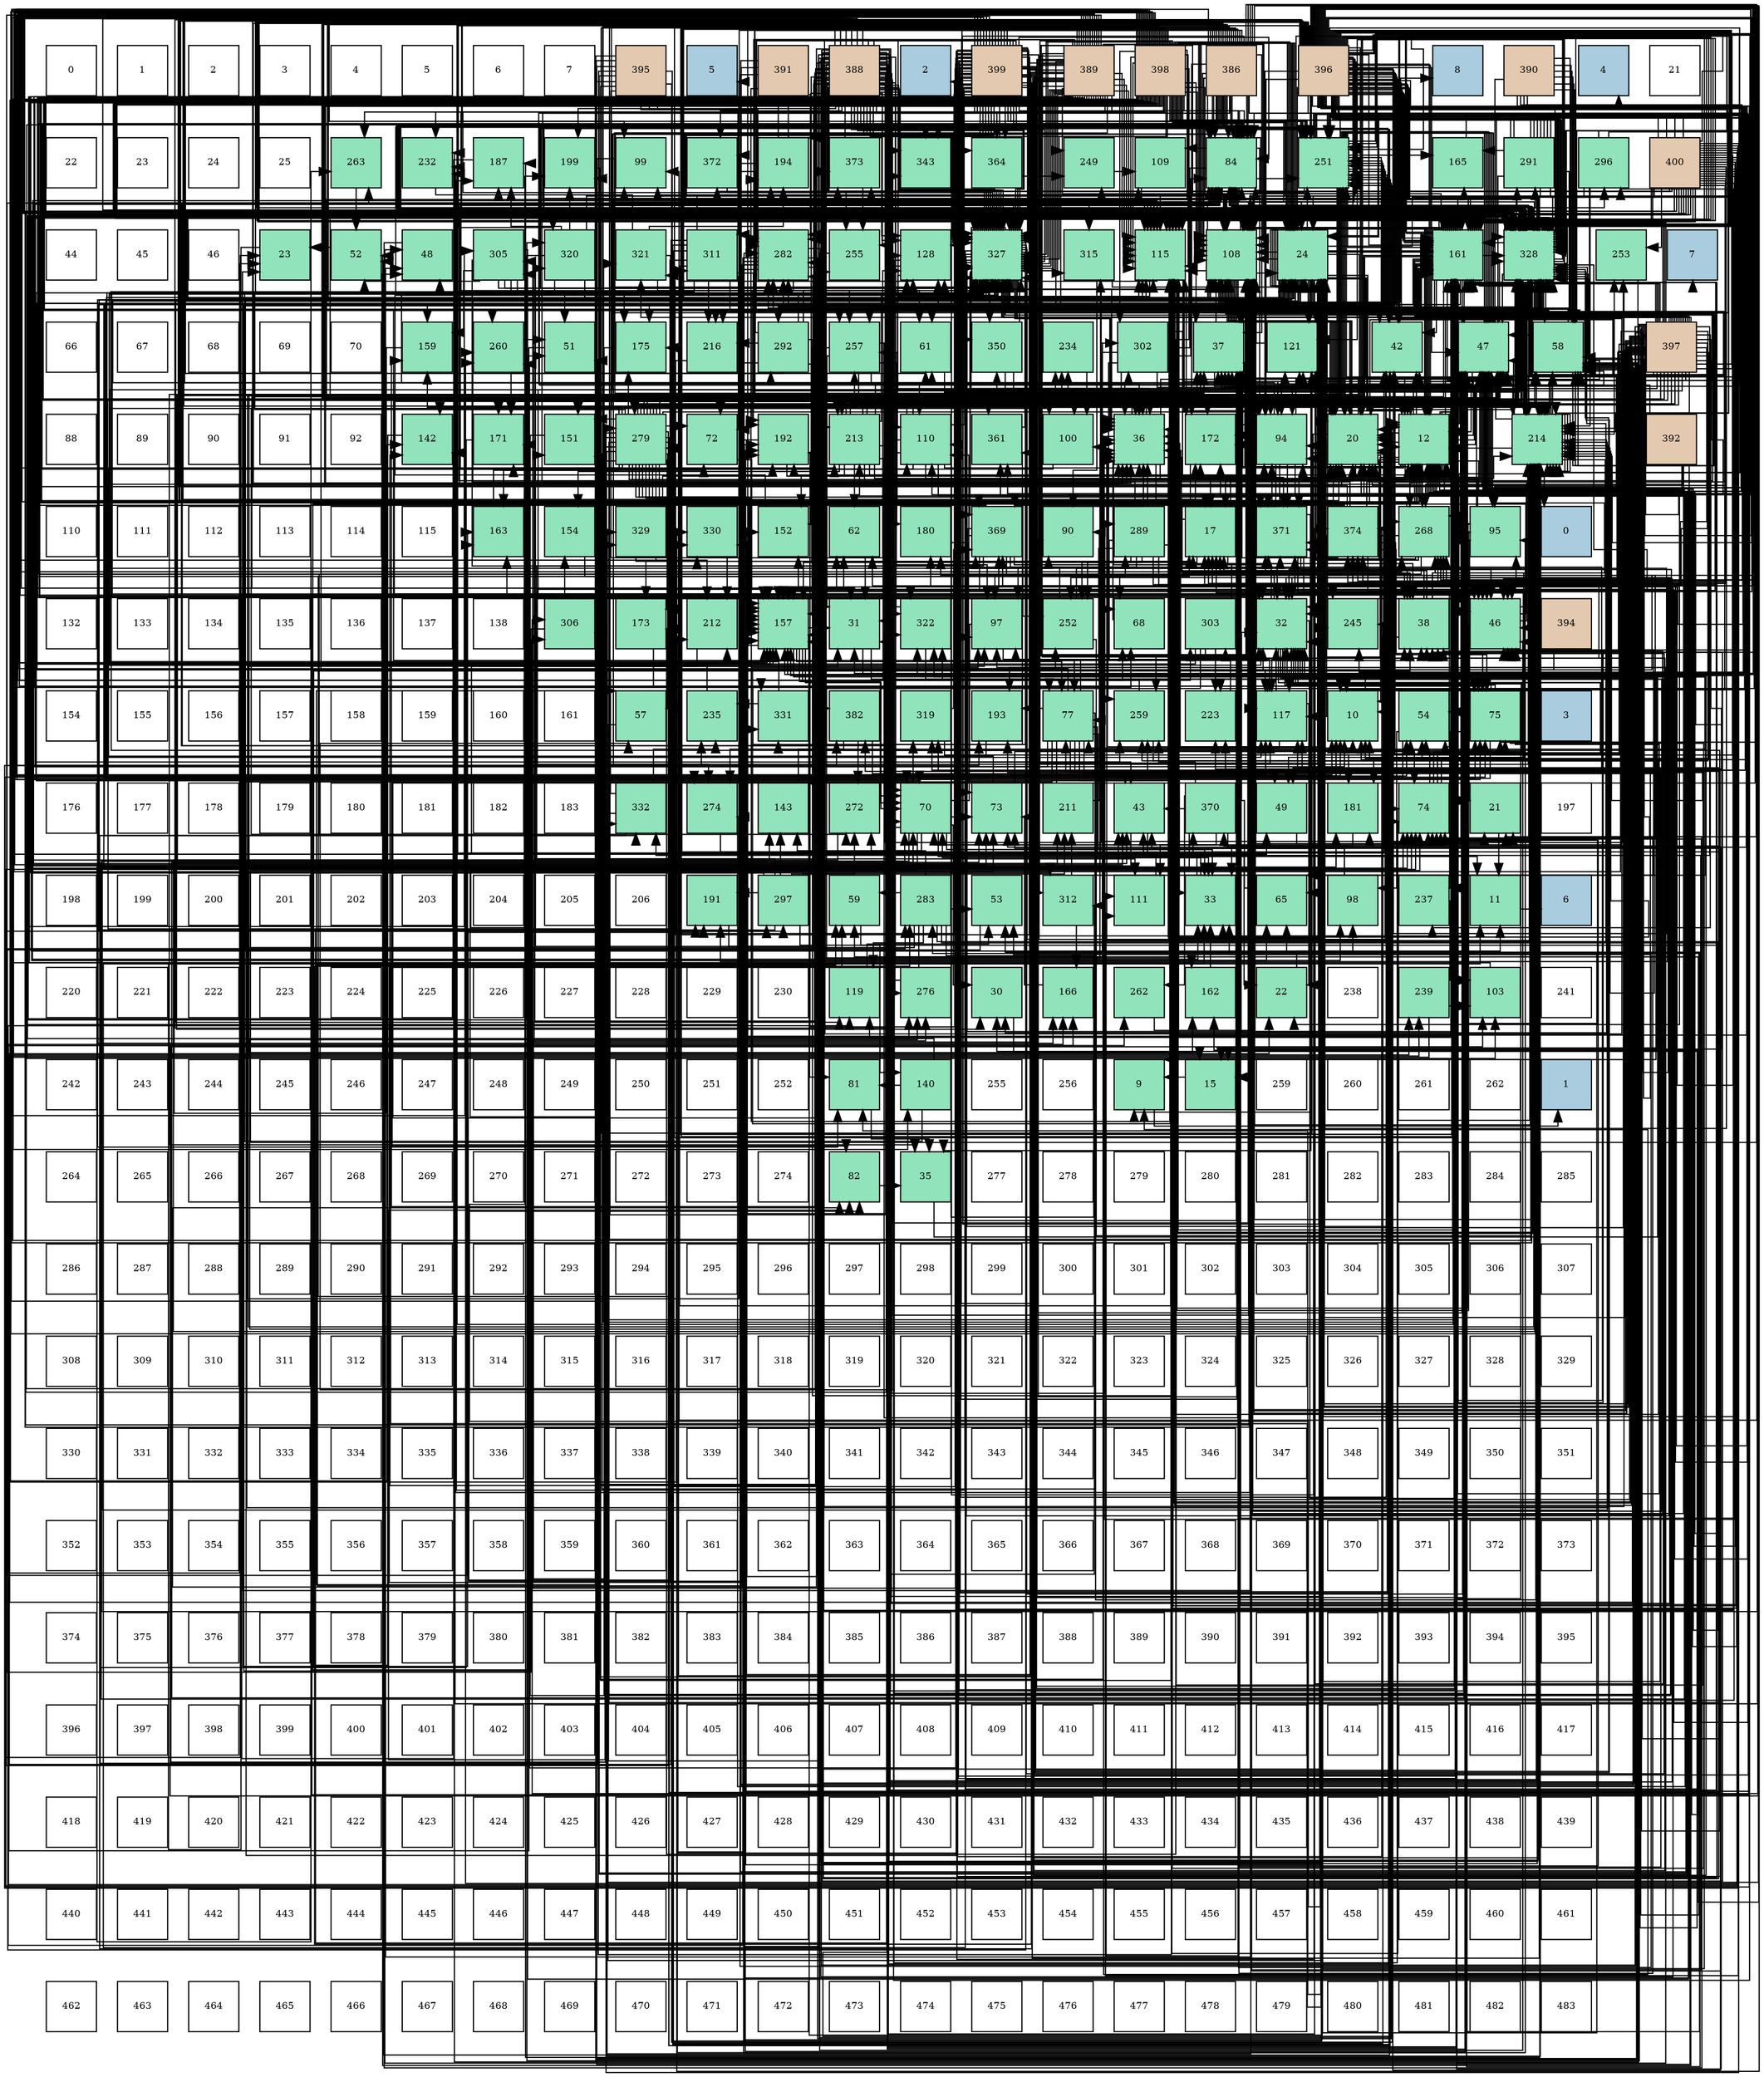 digraph layout{
 rankdir=TB;
 splines=ortho;
 node [style=filled shape=square fixedsize=true width=0.6];
0[label="0", fontsize=8, fillcolor="#ffffff"];
1[label="1", fontsize=8, fillcolor="#ffffff"];
2[label="2", fontsize=8, fillcolor="#ffffff"];
3[label="3", fontsize=8, fillcolor="#ffffff"];
4[label="4", fontsize=8, fillcolor="#ffffff"];
5[label="5", fontsize=8, fillcolor="#ffffff"];
6[label="6", fontsize=8, fillcolor="#ffffff"];
7[label="7", fontsize=8, fillcolor="#ffffff"];
8[label="395", fontsize=8, fillcolor="#e3c9af"];
9[label="5", fontsize=8, fillcolor="#a9ccde"];
10[label="391", fontsize=8, fillcolor="#e3c9af"];
11[label="388", fontsize=8, fillcolor="#e3c9af"];
12[label="2", fontsize=8, fillcolor="#a9ccde"];
13[label="399", fontsize=8, fillcolor="#e3c9af"];
14[label="389", fontsize=8, fillcolor="#e3c9af"];
15[label="398", fontsize=8, fillcolor="#e3c9af"];
16[label="386", fontsize=8, fillcolor="#e3c9af"];
17[label="396", fontsize=8, fillcolor="#e3c9af"];
18[label="8", fontsize=8, fillcolor="#a9ccde"];
19[label="390", fontsize=8, fillcolor="#e3c9af"];
20[label="4", fontsize=8, fillcolor="#a9ccde"];
21[label="21", fontsize=8, fillcolor="#ffffff"];
22[label="22", fontsize=8, fillcolor="#ffffff"];
23[label="23", fontsize=8, fillcolor="#ffffff"];
24[label="24", fontsize=8, fillcolor="#ffffff"];
25[label="25", fontsize=8, fillcolor="#ffffff"];
26[label="263", fontsize=8, fillcolor="#91e3bb"];
27[label="232", fontsize=8, fillcolor="#91e3bb"];
28[label="187", fontsize=8, fillcolor="#91e3bb"];
29[label="199", fontsize=8, fillcolor="#91e3bb"];
30[label="99", fontsize=8, fillcolor="#91e3bb"];
31[label="372", fontsize=8, fillcolor="#91e3bb"];
32[label="194", fontsize=8, fillcolor="#91e3bb"];
33[label="373", fontsize=8, fillcolor="#91e3bb"];
34[label="343", fontsize=8, fillcolor="#91e3bb"];
35[label="364", fontsize=8, fillcolor="#91e3bb"];
36[label="249", fontsize=8, fillcolor="#91e3bb"];
37[label="109", fontsize=8, fillcolor="#91e3bb"];
38[label="84", fontsize=8, fillcolor="#91e3bb"];
39[label="251", fontsize=8, fillcolor="#91e3bb"];
40[label="165", fontsize=8, fillcolor="#91e3bb"];
41[label="291", fontsize=8, fillcolor="#91e3bb"];
42[label="296", fontsize=8, fillcolor="#91e3bb"];
43[label="400", fontsize=8, fillcolor="#e3c9af"];
44[label="44", fontsize=8, fillcolor="#ffffff"];
45[label="45", fontsize=8, fillcolor="#ffffff"];
46[label="46", fontsize=8, fillcolor="#ffffff"];
47[label="23", fontsize=8, fillcolor="#91e3bb"];
48[label="52", fontsize=8, fillcolor="#91e3bb"];
49[label="48", fontsize=8, fillcolor="#91e3bb"];
50[label="305", fontsize=8, fillcolor="#91e3bb"];
51[label="320", fontsize=8, fillcolor="#91e3bb"];
52[label="321", fontsize=8, fillcolor="#91e3bb"];
53[label="311", fontsize=8, fillcolor="#91e3bb"];
54[label="282", fontsize=8, fillcolor="#91e3bb"];
55[label="255", fontsize=8, fillcolor="#91e3bb"];
56[label="128", fontsize=8, fillcolor="#91e3bb"];
57[label="327", fontsize=8, fillcolor="#91e3bb"];
58[label="315", fontsize=8, fillcolor="#91e3bb"];
59[label="115", fontsize=8, fillcolor="#91e3bb"];
60[label="108", fontsize=8, fillcolor="#91e3bb"];
61[label="24", fontsize=8, fillcolor="#91e3bb"];
62[label="161", fontsize=8, fillcolor="#91e3bb"];
63[label="328", fontsize=8, fillcolor="#91e3bb"];
64[label="253", fontsize=8, fillcolor="#91e3bb"];
65[label="7", fontsize=8, fillcolor="#a9ccde"];
66[label="66", fontsize=8, fillcolor="#ffffff"];
67[label="67", fontsize=8, fillcolor="#ffffff"];
68[label="68", fontsize=8, fillcolor="#ffffff"];
69[label="69", fontsize=8, fillcolor="#ffffff"];
70[label="70", fontsize=8, fillcolor="#ffffff"];
71[label="159", fontsize=8, fillcolor="#91e3bb"];
72[label="260", fontsize=8, fillcolor="#91e3bb"];
73[label="51", fontsize=8, fillcolor="#91e3bb"];
74[label="175", fontsize=8, fillcolor="#91e3bb"];
75[label="216", fontsize=8, fillcolor="#91e3bb"];
76[label="292", fontsize=8, fillcolor="#91e3bb"];
77[label="257", fontsize=8, fillcolor="#91e3bb"];
78[label="61", fontsize=8, fillcolor="#91e3bb"];
79[label="350", fontsize=8, fillcolor="#91e3bb"];
80[label="234", fontsize=8, fillcolor="#91e3bb"];
81[label="302", fontsize=8, fillcolor="#91e3bb"];
82[label="37", fontsize=8, fillcolor="#91e3bb"];
83[label="121", fontsize=8, fillcolor="#91e3bb"];
84[label="42", fontsize=8, fillcolor="#91e3bb"];
85[label="47", fontsize=8, fillcolor="#91e3bb"];
86[label="58", fontsize=8, fillcolor="#91e3bb"];
87[label="397", fontsize=8, fillcolor="#e3c9af"];
88[label="88", fontsize=8, fillcolor="#ffffff"];
89[label="89", fontsize=8, fillcolor="#ffffff"];
90[label="90", fontsize=8, fillcolor="#ffffff"];
91[label="91", fontsize=8, fillcolor="#ffffff"];
92[label="92", fontsize=8, fillcolor="#ffffff"];
93[label="142", fontsize=8, fillcolor="#91e3bb"];
94[label="171", fontsize=8, fillcolor="#91e3bb"];
95[label="151", fontsize=8, fillcolor="#91e3bb"];
96[label="279", fontsize=8, fillcolor="#91e3bb"];
97[label="72", fontsize=8, fillcolor="#91e3bb"];
98[label="192", fontsize=8, fillcolor="#91e3bb"];
99[label="213", fontsize=8, fillcolor="#91e3bb"];
100[label="110", fontsize=8, fillcolor="#91e3bb"];
101[label="361", fontsize=8, fillcolor="#91e3bb"];
102[label="100", fontsize=8, fillcolor="#91e3bb"];
103[label="36", fontsize=8, fillcolor="#91e3bb"];
104[label="172", fontsize=8, fillcolor="#91e3bb"];
105[label="94", fontsize=8, fillcolor="#91e3bb"];
106[label="20", fontsize=8, fillcolor="#91e3bb"];
107[label="12", fontsize=8, fillcolor="#91e3bb"];
108[label="214", fontsize=8, fillcolor="#91e3bb"];
109[label="392", fontsize=8, fillcolor="#e3c9af"];
110[label="110", fontsize=8, fillcolor="#ffffff"];
111[label="111", fontsize=8, fillcolor="#ffffff"];
112[label="112", fontsize=8, fillcolor="#ffffff"];
113[label="113", fontsize=8, fillcolor="#ffffff"];
114[label="114", fontsize=8, fillcolor="#ffffff"];
115[label="115", fontsize=8, fillcolor="#ffffff"];
116[label="163", fontsize=8, fillcolor="#91e3bb"];
117[label="154", fontsize=8, fillcolor="#91e3bb"];
118[label="329", fontsize=8, fillcolor="#91e3bb"];
119[label="330", fontsize=8, fillcolor="#91e3bb"];
120[label="152", fontsize=8, fillcolor="#91e3bb"];
121[label="62", fontsize=8, fillcolor="#91e3bb"];
122[label="180", fontsize=8, fillcolor="#91e3bb"];
123[label="369", fontsize=8, fillcolor="#91e3bb"];
124[label="90", fontsize=8, fillcolor="#91e3bb"];
125[label="289", fontsize=8, fillcolor="#91e3bb"];
126[label="17", fontsize=8, fillcolor="#91e3bb"];
127[label="371", fontsize=8, fillcolor="#91e3bb"];
128[label="374", fontsize=8, fillcolor="#91e3bb"];
129[label="268", fontsize=8, fillcolor="#91e3bb"];
130[label="95", fontsize=8, fillcolor="#91e3bb"];
131[label="0", fontsize=8, fillcolor="#a9ccde"];
132[label="132", fontsize=8, fillcolor="#ffffff"];
133[label="133", fontsize=8, fillcolor="#ffffff"];
134[label="134", fontsize=8, fillcolor="#ffffff"];
135[label="135", fontsize=8, fillcolor="#ffffff"];
136[label="136", fontsize=8, fillcolor="#ffffff"];
137[label="137", fontsize=8, fillcolor="#ffffff"];
138[label="138", fontsize=8, fillcolor="#ffffff"];
139[label="306", fontsize=8, fillcolor="#91e3bb"];
140[label="173", fontsize=8, fillcolor="#91e3bb"];
141[label="212", fontsize=8, fillcolor="#91e3bb"];
142[label="157", fontsize=8, fillcolor="#91e3bb"];
143[label="31", fontsize=8, fillcolor="#91e3bb"];
144[label="322", fontsize=8, fillcolor="#91e3bb"];
145[label="97", fontsize=8, fillcolor="#91e3bb"];
146[label="252", fontsize=8, fillcolor="#91e3bb"];
147[label="68", fontsize=8, fillcolor="#91e3bb"];
148[label="303", fontsize=8, fillcolor="#91e3bb"];
149[label="32", fontsize=8, fillcolor="#91e3bb"];
150[label="245", fontsize=8, fillcolor="#91e3bb"];
151[label="38", fontsize=8, fillcolor="#91e3bb"];
152[label="46", fontsize=8, fillcolor="#91e3bb"];
153[label="394", fontsize=8, fillcolor="#e3c9af"];
154[label="154", fontsize=8, fillcolor="#ffffff"];
155[label="155", fontsize=8, fillcolor="#ffffff"];
156[label="156", fontsize=8, fillcolor="#ffffff"];
157[label="157", fontsize=8, fillcolor="#ffffff"];
158[label="158", fontsize=8, fillcolor="#ffffff"];
159[label="159", fontsize=8, fillcolor="#ffffff"];
160[label="160", fontsize=8, fillcolor="#ffffff"];
161[label="161", fontsize=8, fillcolor="#ffffff"];
162[label="57", fontsize=8, fillcolor="#91e3bb"];
163[label="235", fontsize=8, fillcolor="#91e3bb"];
164[label="331", fontsize=8, fillcolor="#91e3bb"];
165[label="382", fontsize=8, fillcolor="#91e3bb"];
166[label="319", fontsize=8, fillcolor="#91e3bb"];
167[label="193", fontsize=8, fillcolor="#91e3bb"];
168[label="77", fontsize=8, fillcolor="#91e3bb"];
169[label="259", fontsize=8, fillcolor="#91e3bb"];
170[label="223", fontsize=8, fillcolor="#91e3bb"];
171[label="117", fontsize=8, fillcolor="#91e3bb"];
172[label="10", fontsize=8, fillcolor="#91e3bb"];
173[label="54", fontsize=8, fillcolor="#91e3bb"];
174[label="75", fontsize=8, fillcolor="#91e3bb"];
175[label="3", fontsize=8, fillcolor="#a9ccde"];
176[label="176", fontsize=8, fillcolor="#ffffff"];
177[label="177", fontsize=8, fillcolor="#ffffff"];
178[label="178", fontsize=8, fillcolor="#ffffff"];
179[label="179", fontsize=8, fillcolor="#ffffff"];
180[label="180", fontsize=8, fillcolor="#ffffff"];
181[label="181", fontsize=8, fillcolor="#ffffff"];
182[label="182", fontsize=8, fillcolor="#ffffff"];
183[label="183", fontsize=8, fillcolor="#ffffff"];
184[label="332", fontsize=8, fillcolor="#91e3bb"];
185[label="274", fontsize=8, fillcolor="#91e3bb"];
186[label="143", fontsize=8, fillcolor="#91e3bb"];
187[label="272", fontsize=8, fillcolor="#91e3bb"];
188[label="70", fontsize=8, fillcolor="#91e3bb"];
189[label="73", fontsize=8, fillcolor="#91e3bb"];
190[label="211", fontsize=8, fillcolor="#91e3bb"];
191[label="43", fontsize=8, fillcolor="#91e3bb"];
192[label="370", fontsize=8, fillcolor="#91e3bb"];
193[label="49", fontsize=8, fillcolor="#91e3bb"];
194[label="181", fontsize=8, fillcolor="#91e3bb"];
195[label="74", fontsize=8, fillcolor="#91e3bb"];
196[label="21", fontsize=8, fillcolor="#91e3bb"];
197[label="197", fontsize=8, fillcolor="#ffffff"];
198[label="198", fontsize=8, fillcolor="#ffffff"];
199[label="199", fontsize=8, fillcolor="#ffffff"];
200[label="200", fontsize=8, fillcolor="#ffffff"];
201[label="201", fontsize=8, fillcolor="#ffffff"];
202[label="202", fontsize=8, fillcolor="#ffffff"];
203[label="203", fontsize=8, fillcolor="#ffffff"];
204[label="204", fontsize=8, fillcolor="#ffffff"];
205[label="205", fontsize=8, fillcolor="#ffffff"];
206[label="206", fontsize=8, fillcolor="#ffffff"];
207[label="191", fontsize=8, fillcolor="#91e3bb"];
208[label="297", fontsize=8, fillcolor="#91e3bb"];
209[label="59", fontsize=8, fillcolor="#91e3bb"];
210[label="283", fontsize=8, fillcolor="#91e3bb"];
211[label="53", fontsize=8, fillcolor="#91e3bb"];
212[label="312", fontsize=8, fillcolor="#91e3bb"];
213[label="111", fontsize=8, fillcolor="#91e3bb"];
214[label="33", fontsize=8, fillcolor="#91e3bb"];
215[label="65", fontsize=8, fillcolor="#91e3bb"];
216[label="98", fontsize=8, fillcolor="#91e3bb"];
217[label="237", fontsize=8, fillcolor="#91e3bb"];
218[label="11", fontsize=8, fillcolor="#91e3bb"];
219[label="6", fontsize=8, fillcolor="#a9ccde"];
220[label="220", fontsize=8, fillcolor="#ffffff"];
221[label="221", fontsize=8, fillcolor="#ffffff"];
222[label="222", fontsize=8, fillcolor="#ffffff"];
223[label="223", fontsize=8, fillcolor="#ffffff"];
224[label="224", fontsize=8, fillcolor="#ffffff"];
225[label="225", fontsize=8, fillcolor="#ffffff"];
226[label="226", fontsize=8, fillcolor="#ffffff"];
227[label="227", fontsize=8, fillcolor="#ffffff"];
228[label="228", fontsize=8, fillcolor="#ffffff"];
229[label="229", fontsize=8, fillcolor="#ffffff"];
230[label="230", fontsize=8, fillcolor="#ffffff"];
231[label="119", fontsize=8, fillcolor="#91e3bb"];
232[label="276", fontsize=8, fillcolor="#91e3bb"];
233[label="30", fontsize=8, fillcolor="#91e3bb"];
234[label="166", fontsize=8, fillcolor="#91e3bb"];
235[label="262", fontsize=8, fillcolor="#91e3bb"];
236[label="162", fontsize=8, fillcolor="#91e3bb"];
237[label="22", fontsize=8, fillcolor="#91e3bb"];
238[label="238", fontsize=8, fillcolor="#ffffff"];
239[label="239", fontsize=8, fillcolor="#91e3bb"];
240[label="103", fontsize=8, fillcolor="#91e3bb"];
241[label="241", fontsize=8, fillcolor="#ffffff"];
242[label="242", fontsize=8, fillcolor="#ffffff"];
243[label="243", fontsize=8, fillcolor="#ffffff"];
244[label="244", fontsize=8, fillcolor="#ffffff"];
245[label="245", fontsize=8, fillcolor="#ffffff"];
246[label="246", fontsize=8, fillcolor="#ffffff"];
247[label="247", fontsize=8, fillcolor="#ffffff"];
248[label="248", fontsize=8, fillcolor="#ffffff"];
249[label="249", fontsize=8, fillcolor="#ffffff"];
250[label="250", fontsize=8, fillcolor="#ffffff"];
251[label="251", fontsize=8, fillcolor="#ffffff"];
252[label="252", fontsize=8, fillcolor="#ffffff"];
253[label="81", fontsize=8, fillcolor="#91e3bb"];
254[label="140", fontsize=8, fillcolor="#91e3bb"];
255[label="255", fontsize=8, fillcolor="#ffffff"];
256[label="256", fontsize=8, fillcolor="#ffffff"];
257[label="9", fontsize=8, fillcolor="#91e3bb"];
258[label="15", fontsize=8, fillcolor="#91e3bb"];
259[label="259", fontsize=8, fillcolor="#ffffff"];
260[label="260", fontsize=8, fillcolor="#ffffff"];
261[label="261", fontsize=8, fillcolor="#ffffff"];
262[label="262", fontsize=8, fillcolor="#ffffff"];
263[label="1", fontsize=8, fillcolor="#a9ccde"];
264[label="264", fontsize=8, fillcolor="#ffffff"];
265[label="265", fontsize=8, fillcolor="#ffffff"];
266[label="266", fontsize=8, fillcolor="#ffffff"];
267[label="267", fontsize=8, fillcolor="#ffffff"];
268[label="268", fontsize=8, fillcolor="#ffffff"];
269[label="269", fontsize=8, fillcolor="#ffffff"];
270[label="270", fontsize=8, fillcolor="#ffffff"];
271[label="271", fontsize=8, fillcolor="#ffffff"];
272[label="272", fontsize=8, fillcolor="#ffffff"];
273[label="273", fontsize=8, fillcolor="#ffffff"];
274[label="274", fontsize=8, fillcolor="#ffffff"];
275[label="82", fontsize=8, fillcolor="#91e3bb"];
276[label="35", fontsize=8, fillcolor="#91e3bb"];
277[label="277", fontsize=8, fillcolor="#ffffff"];
278[label="278", fontsize=8, fillcolor="#ffffff"];
279[label="279", fontsize=8, fillcolor="#ffffff"];
280[label="280", fontsize=8, fillcolor="#ffffff"];
281[label="281", fontsize=8, fillcolor="#ffffff"];
282[label="282", fontsize=8, fillcolor="#ffffff"];
283[label="283", fontsize=8, fillcolor="#ffffff"];
284[label="284", fontsize=8, fillcolor="#ffffff"];
285[label="285", fontsize=8, fillcolor="#ffffff"];
286[label="286", fontsize=8, fillcolor="#ffffff"];
287[label="287", fontsize=8, fillcolor="#ffffff"];
288[label="288", fontsize=8, fillcolor="#ffffff"];
289[label="289", fontsize=8, fillcolor="#ffffff"];
290[label="290", fontsize=8, fillcolor="#ffffff"];
291[label="291", fontsize=8, fillcolor="#ffffff"];
292[label="292", fontsize=8, fillcolor="#ffffff"];
293[label="293", fontsize=8, fillcolor="#ffffff"];
294[label="294", fontsize=8, fillcolor="#ffffff"];
295[label="295", fontsize=8, fillcolor="#ffffff"];
296[label="296", fontsize=8, fillcolor="#ffffff"];
297[label="297", fontsize=8, fillcolor="#ffffff"];
298[label="298", fontsize=8, fillcolor="#ffffff"];
299[label="299", fontsize=8, fillcolor="#ffffff"];
300[label="300", fontsize=8, fillcolor="#ffffff"];
301[label="301", fontsize=8, fillcolor="#ffffff"];
302[label="302", fontsize=8, fillcolor="#ffffff"];
303[label="303", fontsize=8, fillcolor="#ffffff"];
304[label="304", fontsize=8, fillcolor="#ffffff"];
305[label="305", fontsize=8, fillcolor="#ffffff"];
306[label="306", fontsize=8, fillcolor="#ffffff"];
307[label="307", fontsize=8, fillcolor="#ffffff"];
308[label="308", fontsize=8, fillcolor="#ffffff"];
309[label="309", fontsize=8, fillcolor="#ffffff"];
310[label="310", fontsize=8, fillcolor="#ffffff"];
311[label="311", fontsize=8, fillcolor="#ffffff"];
312[label="312", fontsize=8, fillcolor="#ffffff"];
313[label="313", fontsize=8, fillcolor="#ffffff"];
314[label="314", fontsize=8, fillcolor="#ffffff"];
315[label="315", fontsize=8, fillcolor="#ffffff"];
316[label="316", fontsize=8, fillcolor="#ffffff"];
317[label="317", fontsize=8, fillcolor="#ffffff"];
318[label="318", fontsize=8, fillcolor="#ffffff"];
319[label="319", fontsize=8, fillcolor="#ffffff"];
320[label="320", fontsize=8, fillcolor="#ffffff"];
321[label="321", fontsize=8, fillcolor="#ffffff"];
322[label="322", fontsize=8, fillcolor="#ffffff"];
323[label="323", fontsize=8, fillcolor="#ffffff"];
324[label="324", fontsize=8, fillcolor="#ffffff"];
325[label="325", fontsize=8, fillcolor="#ffffff"];
326[label="326", fontsize=8, fillcolor="#ffffff"];
327[label="327", fontsize=8, fillcolor="#ffffff"];
328[label="328", fontsize=8, fillcolor="#ffffff"];
329[label="329", fontsize=8, fillcolor="#ffffff"];
330[label="330", fontsize=8, fillcolor="#ffffff"];
331[label="331", fontsize=8, fillcolor="#ffffff"];
332[label="332", fontsize=8, fillcolor="#ffffff"];
333[label="333", fontsize=8, fillcolor="#ffffff"];
334[label="334", fontsize=8, fillcolor="#ffffff"];
335[label="335", fontsize=8, fillcolor="#ffffff"];
336[label="336", fontsize=8, fillcolor="#ffffff"];
337[label="337", fontsize=8, fillcolor="#ffffff"];
338[label="338", fontsize=8, fillcolor="#ffffff"];
339[label="339", fontsize=8, fillcolor="#ffffff"];
340[label="340", fontsize=8, fillcolor="#ffffff"];
341[label="341", fontsize=8, fillcolor="#ffffff"];
342[label="342", fontsize=8, fillcolor="#ffffff"];
343[label="343", fontsize=8, fillcolor="#ffffff"];
344[label="344", fontsize=8, fillcolor="#ffffff"];
345[label="345", fontsize=8, fillcolor="#ffffff"];
346[label="346", fontsize=8, fillcolor="#ffffff"];
347[label="347", fontsize=8, fillcolor="#ffffff"];
348[label="348", fontsize=8, fillcolor="#ffffff"];
349[label="349", fontsize=8, fillcolor="#ffffff"];
350[label="350", fontsize=8, fillcolor="#ffffff"];
351[label="351", fontsize=8, fillcolor="#ffffff"];
352[label="352", fontsize=8, fillcolor="#ffffff"];
353[label="353", fontsize=8, fillcolor="#ffffff"];
354[label="354", fontsize=8, fillcolor="#ffffff"];
355[label="355", fontsize=8, fillcolor="#ffffff"];
356[label="356", fontsize=8, fillcolor="#ffffff"];
357[label="357", fontsize=8, fillcolor="#ffffff"];
358[label="358", fontsize=8, fillcolor="#ffffff"];
359[label="359", fontsize=8, fillcolor="#ffffff"];
360[label="360", fontsize=8, fillcolor="#ffffff"];
361[label="361", fontsize=8, fillcolor="#ffffff"];
362[label="362", fontsize=8, fillcolor="#ffffff"];
363[label="363", fontsize=8, fillcolor="#ffffff"];
364[label="364", fontsize=8, fillcolor="#ffffff"];
365[label="365", fontsize=8, fillcolor="#ffffff"];
366[label="366", fontsize=8, fillcolor="#ffffff"];
367[label="367", fontsize=8, fillcolor="#ffffff"];
368[label="368", fontsize=8, fillcolor="#ffffff"];
369[label="369", fontsize=8, fillcolor="#ffffff"];
370[label="370", fontsize=8, fillcolor="#ffffff"];
371[label="371", fontsize=8, fillcolor="#ffffff"];
372[label="372", fontsize=8, fillcolor="#ffffff"];
373[label="373", fontsize=8, fillcolor="#ffffff"];
374[label="374", fontsize=8, fillcolor="#ffffff"];
375[label="375", fontsize=8, fillcolor="#ffffff"];
376[label="376", fontsize=8, fillcolor="#ffffff"];
377[label="377", fontsize=8, fillcolor="#ffffff"];
378[label="378", fontsize=8, fillcolor="#ffffff"];
379[label="379", fontsize=8, fillcolor="#ffffff"];
380[label="380", fontsize=8, fillcolor="#ffffff"];
381[label="381", fontsize=8, fillcolor="#ffffff"];
382[label="382", fontsize=8, fillcolor="#ffffff"];
383[label="383", fontsize=8, fillcolor="#ffffff"];
384[label="384", fontsize=8, fillcolor="#ffffff"];
385[label="385", fontsize=8, fillcolor="#ffffff"];
386[label="386", fontsize=8, fillcolor="#ffffff"];
387[label="387", fontsize=8, fillcolor="#ffffff"];
388[label="388", fontsize=8, fillcolor="#ffffff"];
389[label="389", fontsize=8, fillcolor="#ffffff"];
390[label="390", fontsize=8, fillcolor="#ffffff"];
391[label="391", fontsize=8, fillcolor="#ffffff"];
392[label="392", fontsize=8, fillcolor="#ffffff"];
393[label="393", fontsize=8, fillcolor="#ffffff"];
394[label="394", fontsize=8, fillcolor="#ffffff"];
395[label="395", fontsize=8, fillcolor="#ffffff"];
396[label="396", fontsize=8, fillcolor="#ffffff"];
397[label="397", fontsize=8, fillcolor="#ffffff"];
398[label="398", fontsize=8, fillcolor="#ffffff"];
399[label="399", fontsize=8, fillcolor="#ffffff"];
400[label="400", fontsize=8, fillcolor="#ffffff"];
401[label="401", fontsize=8, fillcolor="#ffffff"];
402[label="402", fontsize=8, fillcolor="#ffffff"];
403[label="403", fontsize=8, fillcolor="#ffffff"];
404[label="404", fontsize=8, fillcolor="#ffffff"];
405[label="405", fontsize=8, fillcolor="#ffffff"];
406[label="406", fontsize=8, fillcolor="#ffffff"];
407[label="407", fontsize=8, fillcolor="#ffffff"];
408[label="408", fontsize=8, fillcolor="#ffffff"];
409[label="409", fontsize=8, fillcolor="#ffffff"];
410[label="410", fontsize=8, fillcolor="#ffffff"];
411[label="411", fontsize=8, fillcolor="#ffffff"];
412[label="412", fontsize=8, fillcolor="#ffffff"];
413[label="413", fontsize=8, fillcolor="#ffffff"];
414[label="414", fontsize=8, fillcolor="#ffffff"];
415[label="415", fontsize=8, fillcolor="#ffffff"];
416[label="416", fontsize=8, fillcolor="#ffffff"];
417[label="417", fontsize=8, fillcolor="#ffffff"];
418[label="418", fontsize=8, fillcolor="#ffffff"];
419[label="419", fontsize=8, fillcolor="#ffffff"];
420[label="420", fontsize=8, fillcolor="#ffffff"];
421[label="421", fontsize=8, fillcolor="#ffffff"];
422[label="422", fontsize=8, fillcolor="#ffffff"];
423[label="423", fontsize=8, fillcolor="#ffffff"];
424[label="424", fontsize=8, fillcolor="#ffffff"];
425[label="425", fontsize=8, fillcolor="#ffffff"];
426[label="426", fontsize=8, fillcolor="#ffffff"];
427[label="427", fontsize=8, fillcolor="#ffffff"];
428[label="428", fontsize=8, fillcolor="#ffffff"];
429[label="429", fontsize=8, fillcolor="#ffffff"];
430[label="430", fontsize=8, fillcolor="#ffffff"];
431[label="431", fontsize=8, fillcolor="#ffffff"];
432[label="432", fontsize=8, fillcolor="#ffffff"];
433[label="433", fontsize=8, fillcolor="#ffffff"];
434[label="434", fontsize=8, fillcolor="#ffffff"];
435[label="435", fontsize=8, fillcolor="#ffffff"];
436[label="436", fontsize=8, fillcolor="#ffffff"];
437[label="437", fontsize=8, fillcolor="#ffffff"];
438[label="438", fontsize=8, fillcolor="#ffffff"];
439[label="439", fontsize=8, fillcolor="#ffffff"];
440[label="440", fontsize=8, fillcolor="#ffffff"];
441[label="441", fontsize=8, fillcolor="#ffffff"];
442[label="442", fontsize=8, fillcolor="#ffffff"];
443[label="443", fontsize=8, fillcolor="#ffffff"];
444[label="444", fontsize=8, fillcolor="#ffffff"];
445[label="445", fontsize=8, fillcolor="#ffffff"];
446[label="446", fontsize=8, fillcolor="#ffffff"];
447[label="447", fontsize=8, fillcolor="#ffffff"];
448[label="448", fontsize=8, fillcolor="#ffffff"];
449[label="449", fontsize=8, fillcolor="#ffffff"];
450[label="450", fontsize=8, fillcolor="#ffffff"];
451[label="451", fontsize=8, fillcolor="#ffffff"];
452[label="452", fontsize=8, fillcolor="#ffffff"];
453[label="453", fontsize=8, fillcolor="#ffffff"];
454[label="454", fontsize=8, fillcolor="#ffffff"];
455[label="455", fontsize=8, fillcolor="#ffffff"];
456[label="456", fontsize=8, fillcolor="#ffffff"];
457[label="457", fontsize=8, fillcolor="#ffffff"];
458[label="458", fontsize=8, fillcolor="#ffffff"];
459[label="459", fontsize=8, fillcolor="#ffffff"];
460[label="460", fontsize=8, fillcolor="#ffffff"];
461[label="461", fontsize=8, fillcolor="#ffffff"];
462[label="462", fontsize=8, fillcolor="#ffffff"];
463[label="463", fontsize=8, fillcolor="#ffffff"];
464[label="464", fontsize=8, fillcolor="#ffffff"];
465[label="465", fontsize=8, fillcolor="#ffffff"];
466[label="466", fontsize=8, fillcolor="#ffffff"];
467[label="467", fontsize=8, fillcolor="#ffffff"];
468[label="468", fontsize=8, fillcolor="#ffffff"];
469[label="469", fontsize=8, fillcolor="#ffffff"];
470[label="470", fontsize=8, fillcolor="#ffffff"];
471[label="471", fontsize=8, fillcolor="#ffffff"];
472[label="472", fontsize=8, fillcolor="#ffffff"];
473[label="473", fontsize=8, fillcolor="#ffffff"];
474[label="474", fontsize=8, fillcolor="#ffffff"];
475[label="475", fontsize=8, fillcolor="#ffffff"];
476[label="476", fontsize=8, fillcolor="#ffffff"];
477[label="477", fontsize=8, fillcolor="#ffffff"];
478[label="478", fontsize=8, fillcolor="#ffffff"];
479[label="479", fontsize=8, fillcolor="#ffffff"];
480[label="480", fontsize=8, fillcolor="#ffffff"];
481[label="481", fontsize=8, fillcolor="#ffffff"];
482[label="482", fontsize=8, fillcolor="#ffffff"];
483[label="483", fontsize=8, fillcolor="#ffffff"];
edge [constraint=false, style=vis];257 -> 263;
172 -> 175;
218 -> 219;
107 -> 131;
83 -> 257;
103 -> 257;
258 -> 257;
149 -> 257;
126 -> 172;
38 -> 172;
38 -> 172;
106 -> 172;
196 -> 218;
237 -> 218;
47 -> 218;
61 -> 107;
108 -> 83;
63 -> 83;
143 -> 83;
149 -> 103;
149 -> 103;
233 -> 258;
143 -> 258;
149 -> 258;
214 -> 258;
106 -> 149;
276 -> 149;
103 -> 149;
82 -> 12;
151 -> 126;
103 -> 126;
103 -> 126;
151 -> 126;
84 -> 38;
191 -> 38;
62 -> 38;
63 -> 106;
152 -> 106;
85 -> 20;
49 -> 196;
193 -> 196;
107 -> 237;
73 -> 237;
48 -> 47;
211 -> 47;
173 -> 47;
60 -> 47;
188 -> 218;
162 -> 61;
86 -> 61;
209 -> 107;
146 -> 108;
78 -> 63;
121 -> 143;
129 -> 83;
57 -> 149;
215 -> 149;
195 -> 149;
57 -> 103;
147 -> 103;
86 -> 233;
188 -> 233;
214 -> 143;
97 -> 143;
189 -> 143;
195 -> 149;
174 -> 149;
108 -> 214;
168 -> 214;
60 -> 106;
152 -> 106;
83 -> 276;
253 -> 276;
275 -> 276;
61 -> 276;
38 -> 103;
57 -> 103;
195 -> 149;
61 -> 82;
85 -> 82;
105 -> 151;
124 -> 103;
108 -> 103;
149 -> 103;
57 -> 103;
105 -> 151;
130 -> 84;
60 -> 84;
145 -> 191;
216 -> 191;
30 -> 191;
102 -> 38;
63 -> 38;
108 -> 62;
240 -> 38;
63 -> 38;
105 -> 63;
63 -> 152;
57 -> 106;
60 -> 85;
37 -> 85;
100 -> 49;
213 -> 193;
152 -> 196;
82 -> 196;
61 -> 107;
59 -> 73;
191 -> 237;
171 -> 237;
84 -> 48;
231 -> 211;
127 -> 173;
83 -> 60;
85 -> 60;
108 -> 60;
104 -> 60;
106 -> 188;
214 -> 188;
60 -> 18;
56 -> 162;
86 -> 86;
86 -> 61;
142 -> 61;
54 -> 209;
85 -> 209;
107 -> 107;
54 -> 107;
126 -> 146;
126 -> 106;
62 -> 78;
62 -> 121;
195 -> 129;
85 -> 129;
254 -> 57;
254 -> 253;
254 -> 231;
171 -> 149;
93 -> 149;
186 -> 149;
142 -> 215;
85 -> 215;
127 -> 215;
63 -> 215;
60 -> 195;
82 -> 195;
82 -> 214;
145 -> 149;
95 -> 149;
120 -> 57;
57 -> 147;
117 -> 147;
106 -> 86;
142 -> 188;
142 -> 188;
85 -> 188;
71 -> 188;
108 -> 233;
62 -> 233;
236 -> 214;
116 -> 97;
108 -> 189;
40 -> 189;
234 -> 189;
60 -> 189;
142 -> 143;
63 -> 195;
85 -> 195;
94 -> 195;
104 -> 195;
140 -> 174;
174 -> 149;
74 -> 149;
144 -> 108;
108 -> 168;
142 -> 168;
171 -> 168;
122 -> 168;
194 -> 214;
62 -> 214;
61 -> 60;
62 -> 152;
107 -> 152;
57 -> 152;
28 -> 152;
39 -> 106;
152 -> 106;
103 -> 83;
207 -> 253;
98 -> 275;
167 -> 61;
32 -> 38;
107 -> 38;
103 -> 38;
63 -> 38;
107 -> 57;
29 -> 103;
61 -> 103;
123 -> 195;
107 -> 61;
86 -> 85;
61 -> 82;
107 -> 82;
59 -> 105;
130 -> 105;
169 -> 105;
38 -> 105;
38 -> 151;
190 -> 124;
141 -> 108;
99 -> 108;
99 -> 145;
99 -> 63;
108 -> 108;
57 -> 103;
75 -> 103;
84 -> 149;
172 -> 57;
38 -> 103;
98 -> 105;
62 -> 151;
126 -> 151;
170 -> 130;
59 -> 130;
59 -> 130;
63 -> 130;
106 -> 60;
62 -> 84;
149 -> 84;
59 -> 145;
173 -> 216;
27 -> 30;
57 -> 191;
80 -> 102;
163 -> 102;
38 -> 63;
217 -> 108;
217 -> 240;
108 -> 62;
239 -> 240;
239 -> 63;
63 -> 240;
85 -> 63;
63 -> 38;
59 -> 105;
59 -> 57;
62 -> 152;
150 -> 152;
60 -> 152;
60 -> 106;
57 -> 60;
36 -> 37;
39 -> 85;
39 -> 9;
146 -> 100;
146 -> 84;
64 -> 49;
82 -> 213;
55 -> 152;
63 -> 152;
77 -> 82;
60 -> 61;
169 -> 59;
72 -> 73;
39 -> 191;
235 -> 171;
26 -> 48;
61 -> 211;
106 -> 127;
189 -> 173;
57 -> 173;
129 -> 83;
61 -> 83;
62 -> 85;
82 -> 85;
187 -> 108;
106 -> 108;
185 -> 104;
142 -> 188;
232 -> 188;
57 -> 60;
59 -> 56;
96 -> 162;
96 -> 57;
96 -> 195;
96 -> 86;
96 -> 97;
96 -> 275;
96 -> 84;
96 -> 86;
96 -> 142;
96 -> 171;
96 -> 93;
96 -> 142;
96 -> 85;
96 -> 127;
96 -> 63;
96 -> 60;
96 -> 95;
96 -> 57;
96 -> 106;
96 -> 142;
96 -> 142;
96 -> 108;
96 -> 62;
96 -> 116;
96 -> 108;
96 -> 234;
96 -> 142;
96 -> 63;
96 -> 94;
96 -> 104;
96 -> 140;
96 -> 74;
96 -> 108;
96 -> 142;
96 -> 171;
96 -> 189;
96 -> 142;
96 -> 232;
61 -> 231;
61 -> 86;
61 -> 86;
61 -> 142;
61 -> 107;
61 -> 61;
39 -> 86;
39 -> 85;
39 -> 85;
39 -> 54;
39 -> 85;
54 -> 209;
54 -> 86;
210 -> 211;
210 -> 209;
210 -> 61;
210 -> 100;
210 -> 231;
210 -> 85;
210 -> 61;
210 -> 129;
210 -> 187;
56 -> 85;
61 -> 60;
61 -> 83;
61 -> 253;
61 -> 61;
61 -> 57;
61 -> 100;
61 -> 107;
61 -> 54;
61 -> 61;
61 -> 62;
61 -> 107;
61 -> 57;
61 -> 39;
61 -> 152;
61 -> 103;
61 -> 207;
61 -> 98;
61 -> 167;
61 -> 107;
61 -> 103;
61 -> 63;
61 -> 107;
61 -> 29;
61 -> 61;
61 -> 86;
61 -> 107;
108 -> 108;
108 -> 86;
108 -> 108;
108 -> 152;
108 -> 59;
108 -> 83;
108 -> 126;
108 -> 85;
108 -> 40;
108 -> 194;
108 -> 107;
108 -> 28;
108 -> 64;
108 -> 77;
108 -> 232;
61 -> 107;
61 -> 253;
61 -> 59;
61 -> 126;
61 -> 62;
61 -> 64;
61 -> 106;
100 -> 146;
100 -> 57;
100 -> 195;
100 -> 71;
100 -> 108;
100 -> 144;
100 -> 171;
100 -> 103;
125 -> 146;
125 -> 61;
125 -> 171;
125 -> 171;
125 -> 142;
125 -> 63;
125 -> 145;
125 -> 103;
125 -> 207;
125 -> 167;
99 -> 108;
99 -> 63;
99 -> 143;
99 -> 78;
99 -> 121;
99 -> 129;
99 -> 57;
99 -> 106;
99 -> 85;
99 -> 120;
99 -> 117;
41 -> 108;
41 -> 121;
41 -> 108;
41 -> 142;
41 -> 108;
41 -> 40;
41 -> 61;
41 -> 62;
41 -> 38;
41 -> 108;
41 -> 75;
41 -> 59;
41 -> 108;
41 -> 85;
76 -> 78;
76 -> 57;
76 -> 94;
76 -> 142;
76 -> 32;
76 -> 130;
76 -> 38;
76 -> 75;
77 -> 143;
77 -> 140;
77 -> 108;
77 -> 122;
77 -> 107;
39 -> 195;
39 -> 85;
63 -> 106;
63 -> 85;
63 -> 142;
63 -> 63;
63 -> 72;
63 -> 129;
63 -> 232;
42 -> 129;
42 -> 86;
42 -> 142;
42 -> 108;
42 -> 62;
208 -> 37;
208 -> 254;
208 -> 186;
208 -> 207;
208 -> 190;
208 -> 39;
208 -> 146;
208 -> 187;
208 -> 142;
39 -> 97;
39 -> 171;
39 -> 186;
39 -> 142;
39 -> 85;
39 -> 60;
39 -> 95;
39 -> 106;
39 -> 142;
39 -> 85;
39 -> 71;
39 -> 62;
39 -> 236;
39 -> 116;
39 -> 40;
39 -> 142;
39 -> 85;
39 -> 142;
39 -> 122;
39 -> 57;
168 -> 193;
168 -> 214;
168 -> 275;
168 -> 61;
168 -> 108;
168 -> 214;
168 -> 93;
168 -> 127;
168 -> 145;
168 -> 95;
168 -> 167;
168 -> 55;
188 -> 108;
188 -> 214;
188 -> 186;
188 -> 145;
188 -> 94;
188 -> 189;
188 -> 232;
107 -> 83;
107 -> 82;
107 -> 84;
107 -> 85;
107 -> 82;
107 -> 98;
107 -> 82;
107 -> 63;
107 -> 61;
107 -> 82;
81 -> 147;
81 -> 127;
81 -> 142;
81 -> 85;
81 -> 144;
81 -> 106;
148 -> 127;
148 -> 59;
148 -> 169;
148 -> 57;
148 -> 170;
62 -> 82;
62 -> 145;
62 -> 108;
62 -> 108;
50 -> 73;
50 -> 48;
50 -> 57;
50 -> 85;
50 -> 71;
50 -> 74;
50 -> 123;
50 -> 57;
139 -> 117;
139 -> 116;
139 -> 39;
60 -> 106;
57 -> 142;
57 -> 85;
57 -> 108;
57 -> 28;
57 -> 103;
57 -> 214;
57 -> 234;
57 -> 60;
57 -> 123;
38 -> 37;
38 -> 116;
38 -> 39;
38 -> 190;
38 -> 80;
38 -> 38;
53 -> 97;
53 -> 124;
53 -> 30;
53 -> 99;
53 -> 75;
53 -> 98;
53 -> 126;
53 -> 106;
53 -> 59;
53 -> 239;
53 -> 150;
212 -> 234;
212 -> 152;
212 -> 190;
128 -> 174;
128 -> 127;
128 -> 60;
128 -> 63;
128 -> 174;
128 -> 171;
128 -> 194;
128 -> 62;
128 -> 123;
63 -> 94;
63 -> 169;
63 -> 38;
63 -> 75;
63 -> 36;
58 -> 124;
58 -> 104;
58 -> 107;
60 -> 104;
60 -> 174;
60 -> 144;
60 -> 62;
63 -> 108;
63 -> 122;
82 -> 171;
82 -> 36;
166 -> 194;
166 -> 123;
51 -> 49;
51 -> 61;
51 -> 28;
51 -> 167;
51 -> 32;
51 -> 29;
52 -> 28;
52 -> 207;
52 -> 98;
52 -> 32;
144 -> 98;
59 -> 195;
62 -> 195;
174 -> 130;
174 -> 62;
174 -> 173;
174 -> 217;
174 -> 63;
174 -> 59;
174 -> 62;
63 -> 57;
63 -> 216;
63 -> 38;
57 -> 151;
63 -> 151;
118 -> 141;
118 -> 98;
118 -> 126;
119 -> 141;
164 -> 141;
164 -> 163;
184 -> 145;
184 -> 63;
184 -> 108;
184 -> 163;
62 -> 108;
62 -> 63;
63 -> 57;
38 -> 63;
38 -> 84;
57 -> 149;
62 -> 149;
62 -> 149;
151 -> 172;
151 -> 85;
63 -> 216;
63 -> 38;
63 -> 62;
56 -> 103;
59 -> 98;
34 -> 105;
59 -> 105;
59 -> 105;
106 -> 105;
106 -> 150;
106 -> 60;
108 -> 62;
108 -> 106;
108 -> 60;
172 -> 126;
63 -> 151;
60 -> 59;
60 -> 63;
79 -> 102;
79 -> 59;
79 -> 63;
106 -> 60;
106 -> 149;
106 -> 82;
63 -> 149;
60 -> 27;
57 -> 57;
59 -> 62;
59 -> 108;
59 -> 63;
84 -> 63;
60 -> 63;
38 -> 63;
38 -> 57;
38 -> 84;
63 -> 60;
62 -> 60;
101 -> 57;
82 -> 60;
63 -> 60;
35 -> 36;
85 -> 39;
62 -> 85;
54 -> 100;
54 -> 231;
54 -> 85;
54 -> 61;
60 -> 49;
60 -> 26;
60 -> 106;
60 -> 62;
60 -> 106;
123 -> 193;
123 -> 213;
123 -> 191;
123 -> 77;
123 -> 169;
123 -> 189;
123 -> 185;
192 -> 213;
192 -> 191;
192 -> 169;
192 -> 235;
192 -> 26;
192 -> 62;
127 -> 193;
127 -> 152;
31 -> 55;
31 -> 77;
33 -> 55;
128 -> 82;
61 -> 82;
85 -> 211;
85 -> 60;
85 -> 39;
85 -> 189;
107 -> 107;
107 -> 48;
107 -> 61;
107 -> 129;
107 -> 82;
129 -> 73;
129 -> 171;
129 -> 187;
105 -> 127;
105 -> 104;
105 -> 57;
105 -> 185;
57 -> 104;
57 -> 129;
62 -> 83;
62 -> 108;
62 -> 185;
165 -> 82;
165 -> 187;
165 -> 185;
63 -> 65;
103 -> 57;
62 -> 60;
16 -> 143;
16 -> 62;
16 -> 145;
16 -> 30;
16 -> 63;
16 -> 127;
16 -> 104;
16 -> 106;
16 -> 85;
16 -> 62;
16 -> 60;
16 -> 62;
16 -> 107;
16 -> 57;
16 -> 38;
16 -> 63;
16 -> 57;
16 -> 63;
16 -> 62;
16 -> 57;
16 -> 108;
16 -> 100;
16 -> 41;
16 -> 63;
16 -> 42;
16 -> 60;
16 -> 57;
16 -> 82;
16 -> 166;
16 -> 63;
16 -> 63;
16 -> 62;
16 -> 38;
16 -> 62;
16 -> 151;
16 -> 82;
16 -> 63;
16 -> 35;
16 -> 85;
16 -> 62;
16 -> 123;
16 -> 85;
16 -> 107;
16 -> 129;
16 -> 103;
16 -> 62;
17 -> 63;
17 -> 63;
17 -> 174;
17 -> 60;
17 -> 63;
17 -> 240;
17 -> 63;
17 -> 105;
17 -> 63;
17 -> 57;
17 -> 142;
17 -> 63;
17 -> 60;
17 -> 120;
17 -> 57;
17 -> 62;
17 -> 236;
17 -> 234;
17 -> 142;
17 -> 63;
17 -> 85;
17 -> 104;
17 -> 174;
17 -> 74;
17 -> 194;
17 -> 152;
17 -> 103;
17 -> 63;
17 -> 107;
17 -> 61;
17 -> 59;
17 -> 84;
17 -> 172;
17 -> 170;
17 -> 59;
17 -> 59;
17 -> 63;
17 -> 106;
17 -> 62;
17 -> 59;
17 -> 173;
17 -> 27;
17 -> 38;
17 -> 108;
17 -> 63;
17 -> 85;
17 -> 63;
17 -> 150;
17 -> 39;
17 -> 108;
17 -> 100;
17 -> 76;
17 -> 77;
17 -> 63;
17 -> 208;
17 -> 168;
17 -> 107;
17 -> 139;
17 -> 63;
17 -> 58;
17 -> 63;
17 -> 144;
17 -> 59;
17 -> 63;
17 -> 57;
17 -> 63;
17 -> 118;
17 -> 119;
17 -> 63;
17 -> 57;
17 -> 62;
17 -> 63;
17 -> 56;
17 -> 59;
17 -> 34;
17 -> 172;
17 -> 63;
17 -> 63;
17 -> 60;
17 -> 57;
17 -> 63;
17 -> 62;
17 -> 63;
17 -> 85;
17 -> 62;
17 -> 54;
17 -> 60;
17 -> 123;
17 -> 85;
17 -> 107;
17 -> 129;
17 -> 105;
11 -> 78;
11 -> 121;
11 -> 57;
11 -> 57;
11 -> 60;
11 -> 275;
11 -> 57;
11 -> 57;
11 -> 102;
11 -> 108;
11 -> 57;
11 -> 93;
11 -> 95;
11 -> 120;
11 -> 57;
11 -> 71;
11 -> 236;
11 -> 142;
11 -> 142;
11 -> 57;
11 -> 152;
11 -> 32;
11 -> 107;
11 -> 29;
11 -> 108;
11 -> 57;
11 -> 149;
11 -> 57;
11 -> 85;
11 -> 57;
11 -> 55;
11 -> 57;
11 -> 57;
11 -> 61;
11 -> 125;
11 -> 77;
11 -> 39;
11 -> 63;
11 -> 42;
11 -> 208;
11 -> 188;
11 -> 107;
11 -> 81;
11 -> 50;
11 -> 139;
11 -> 57;
11 -> 57;
11 -> 38;
11 -> 53;
11 -> 212;
11 -> 128;
11 -> 63;
11 -> 51;
11 -> 174;
11 -> 57;
11 -> 118;
11 -> 119;
11 -> 164;
11 -> 184;
11 -> 62;
11 -> 38;
11 -> 57;
11 -> 62;
11 -> 151;
11 -> 34;
11 -> 106;
11 -> 108;
11 -> 60;
11 -> 57;
11 -> 101;
11 -> 35;
11 -> 85;
11 -> 62;
11 -> 54;
11 -> 192;
11 -> 127;
11 -> 31;
11 -> 85;
11 -> 57;
11 -> 62;
11 -> 165;
11 -> 63;
11 -> 62;
14 -> 63;
14 -> 63;
14 -> 195;
14 -> 147;
14 -> 60;
14 -> 83;
14 -> 60;
14 -> 108;
14 -> 105;
14 -> 60;
14 -> 186;
14 -> 85;
14 -> 60;
14 -> 120;
14 -> 60;
14 -> 63;
14 -> 85;
14 -> 174;
14 -> 74;
14 -> 144;
14 -> 62;
14 -> 29;
14 -> 61;
14 -> 38;
14 -> 59;
14 -> 62;
14 -> 27;
14 -> 80;
14 -> 163;
14 -> 63;
14 -> 60;
14 -> 60;
14 -> 57;
14 -> 108;
14 -> 125;
14 -> 41;
14 -> 76;
14 -> 168;
14 -> 107;
14 -> 148;
14 -> 50;
14 -> 139;
14 -> 60;
14 -> 57;
14 -> 53;
14 -> 212;
14 -> 58;
14 -> 60;
14 -> 63;
14 -> 59;
14 -> 57;
14 -> 63;
14 -> 63;
14 -> 62;
14 -> 56;
14 -> 59;
14 -> 59;
14 -> 172;
14 -> 63;
14 -> 60;
14 -> 63;
14 -> 84;
14 -> 60;
14 -> 63;
14 -> 62;
14 -> 60;
14 -> 123;
14 -> 57;
19 -> 86;
19 -> 85;
19 -> 56;
19 -> 86;
19 -> 86;
19 -> 54;
19 -> 107;
19 -> 54;
19 -> 107;
19 -> 86;
19 -> 107;
10 -> 86;
10 -> 56;
10 -> 86;
10 -> 142;
10 -> 107;
10 -> 54;
10 -> 56;
109 -> 54;
109 -> 60;
109 -> 107;
109 -> 129;
109 -> 105;
15 -> 61;
15 -> 61;
15 -> 61;
15 -> 171;
15 -> 142;
15 -> 85;
15 -> 107;
15 -> 254;
15 -> 171;
15 -> 93;
15 -> 63;
15 -> 108;
15 -> 140;
15 -> 61;
15 -> 57;
15 -> 103;
15 -> 107;
15 -> 61;
15 -> 86;
15 -> 61;
15 -> 107;
15 -> 172;
15 -> 38;
15 -> 59;
15 -> 108;
15 -> 239;
15 -> 146;
15 -> 82;
15 -> 63;
15 -> 60;
15 -> 72;
15 -> 39;
15 -> 61;
15 -> 61;
15 -> 142;
15 -> 61;
15 -> 39;
15 -> 54;
15 -> 61;
15 -> 99;
15 -> 39;
15 -> 81;
15 -> 148;
15 -> 62;
15 -> 60;
15 -> 38;
15 -> 212;
15 -> 63;
15 -> 58;
15 -> 82;
15 -> 52;
15 -> 144;
15 -> 62;
15 -> 174;
15 -> 119;
15 -> 164;
15 -> 38;
15 -> 57;
15 -> 62;
15 -> 62;
15 -> 56;
15 -> 34;
15 -> 59;
15 -> 172;
15 -> 79;
15 -> 106;
15 -> 63;
15 -> 60;
15 -> 59;
15 -> 84;
15 -> 60;
15 -> 38;
15 -> 82;
15 -> 192;
15 -> 33;
15 -> 61;
153 -> 39;
8 -> 162;
8 -> 61;
8 -> 85;
8 -> 86;
8 -> 54;
8 -> 54;
8 -> 107;
8 -> 86;
8 -> 61;
8 -> 107;
8 -> 59;
8 -> 54;
8 -> 56;
17 -> 39;
17 -> 101;
17 -> 82;
17 -> 63;
17 -> 63;
87 -> 146;
87 -> 126;
87 -> 62;
87 -> 59;
87 -> 130;
87 -> 169;
87 -> 38;
87 -> 99;
87 -> 84;
87 -> 172;
87 -> 62;
87 -> 126;
87 -> 170;
87 -> 59;
87 -> 106;
87 -> 62;
87 -> 173;
87 -> 27;
87 -> 38;
87 -> 217;
87 -> 62;
87 -> 60;
87 -> 169;
87 -> 61;
87 -> 61;
87 -> 62;
87 -> 106;
87 -> 96;
87 -> 39;
87 -> 210;
87 -> 61;
87 -> 99;
87 -> 39;
87 -> 188;
87 -> 62;
87 -> 51;
87 -> 52;
87 -> 62;
87 -> 57;
87 -> 63;
87 -> 164;
87 -> 184;
87 -> 62;
87 -> 62;
87 -> 151;
87 -> 59;
87 -> 106;
87 -> 108;
87 -> 172;
87 -> 63;
87 -> 60;
87 -> 79;
87 -> 106;
87 -> 63;
87 -> 60;
87 -> 57;
87 -> 59;
87 -> 84;
87 -> 38;
87 -> 63;
87 -> 62;
87 -> 101;
87 -> 62;
87 -> 31;
87 -> 33;
87 -> 128;
87 -> 61;
87 -> 57;
87 -> 62;
87 -> 165;
15 -> 60;
15 -> 57;
15 -> 63;
15 -> 103;
13 -> 124;
13 -> 30;
13 -> 59;
13 -> 191;
13 -> 59;
13 -> 38;
13 -> 38;
13 -> 141;
13 -> 57;
13 -> 84;
13 -> 98;
13 -> 170;
13 -> 59;
13 -> 59;
13 -> 57;
13 -> 80;
13 -> 38;
13 -> 63;
13 -> 59;
13 -> 62;
13 -> 150;
13 -> 39;
13 -> 82;
13 -> 63;
13 -> 72;
13 -> 39;
13 -> 26;
13 -> 61;
13 -> 59;
13 -> 96;
13 -> 61;
13 -> 210;
13 -> 61;
13 -> 39;
13 -> 188;
13 -> 81;
13 -> 62;
13 -> 50;
13 -> 57;
13 -> 128;
13 -> 60;
13 -> 166;
13 -> 51;
13 -> 52;
13 -> 59;
13 -> 62;
13 -> 119;
13 -> 184;
13 -> 62;
13 -> 63;
13 -> 57;
13 -> 63;
13 -> 56;
13 -> 59;
13 -> 34;
13 -> 59;
13 -> 106;
13 -> 108;
13 -> 63;
13 -> 60;
13 -> 79;
13 -> 106;
13 -> 59;
13 -> 60;
13 -> 38;
13 -> 63;
13 -> 62;
13 -> 35;
13 -> 127;
13 -> 128;
13 -> 62;
43 -> 107;
43 -> 213;
43 -> 57;
43 -> 39;
43 -> 39;
43 -> 64;
43 -> 82;
43 -> 63;
43 -> 60;
43 -> 72;
43 -> 39;
43 -> 235;
43 -> 61;
43 -> 59;
43 -> 96;
43 -> 61;
43 -> 39;
43 -> 210;
43 -> 61;
43 -> 99;
43 -> 39;
43 -> 39;
43 -> 57;
43 -> 128;
43 -> 60;
43 -> 166;
43 -> 59;
43 -> 62;
43 -> 101;
43 -> 82;
43 -> 63;
43 -> 127;
43 -> 31;
43 -> 33;
43 -> 128;
43 -> 61;
43 -> 165;
43 -> 63;
43 -> 103;
43 -> 62;
edge [constraint=true, style=invis];
0 -> 22 -> 44 -> 66 -> 88 -> 110 -> 132 -> 154 -> 176 -> 198 -> 220 -> 242 -> 264 -> 286 -> 308 -> 330 -> 352 -> 374 -> 396 -> 418 -> 440 -> 462;
1 -> 23 -> 45 -> 67 -> 89 -> 111 -> 133 -> 155 -> 177 -> 199 -> 221 -> 243 -> 265 -> 287 -> 309 -> 331 -> 353 -> 375 -> 397 -> 419 -> 441 -> 463;
2 -> 24 -> 46 -> 68 -> 90 -> 112 -> 134 -> 156 -> 178 -> 200 -> 222 -> 244 -> 266 -> 288 -> 310 -> 332 -> 354 -> 376 -> 398 -> 420 -> 442 -> 464;
3 -> 25 -> 47 -> 69 -> 91 -> 113 -> 135 -> 157 -> 179 -> 201 -> 223 -> 245 -> 267 -> 289 -> 311 -> 333 -> 355 -> 377 -> 399 -> 421 -> 443 -> 465;
4 -> 26 -> 48 -> 70 -> 92 -> 114 -> 136 -> 158 -> 180 -> 202 -> 224 -> 246 -> 268 -> 290 -> 312 -> 334 -> 356 -> 378 -> 400 -> 422 -> 444 -> 466;
5 -> 27 -> 49 -> 71 -> 93 -> 115 -> 137 -> 159 -> 181 -> 203 -> 225 -> 247 -> 269 -> 291 -> 313 -> 335 -> 357 -> 379 -> 401 -> 423 -> 445 -> 467;
6 -> 28 -> 50 -> 72 -> 94 -> 116 -> 138 -> 160 -> 182 -> 204 -> 226 -> 248 -> 270 -> 292 -> 314 -> 336 -> 358 -> 380 -> 402 -> 424 -> 446 -> 468;
7 -> 29 -> 51 -> 73 -> 95 -> 117 -> 139 -> 161 -> 183 -> 205 -> 227 -> 249 -> 271 -> 293 -> 315 -> 337 -> 359 -> 381 -> 403 -> 425 -> 447 -> 469;
8 -> 30 -> 52 -> 74 -> 96 -> 118 -> 140 -> 162 -> 184 -> 206 -> 228 -> 250 -> 272 -> 294 -> 316 -> 338 -> 360 -> 382 -> 404 -> 426 -> 448 -> 470;
9 -> 31 -> 53 -> 75 -> 97 -> 119 -> 141 -> 163 -> 185 -> 207 -> 229 -> 251 -> 273 -> 295 -> 317 -> 339 -> 361 -> 383 -> 405 -> 427 -> 449 -> 471;
10 -> 32 -> 54 -> 76 -> 98 -> 120 -> 142 -> 164 -> 186 -> 208 -> 230 -> 252 -> 274 -> 296 -> 318 -> 340 -> 362 -> 384 -> 406 -> 428 -> 450 -> 472;
11 -> 33 -> 55 -> 77 -> 99 -> 121 -> 143 -> 165 -> 187 -> 209 -> 231 -> 253 -> 275 -> 297 -> 319 -> 341 -> 363 -> 385 -> 407 -> 429 -> 451 -> 473;
12 -> 34 -> 56 -> 78 -> 100 -> 122 -> 144 -> 166 -> 188 -> 210 -> 232 -> 254 -> 276 -> 298 -> 320 -> 342 -> 364 -> 386 -> 408 -> 430 -> 452 -> 474;
13 -> 35 -> 57 -> 79 -> 101 -> 123 -> 145 -> 167 -> 189 -> 211 -> 233 -> 255 -> 277 -> 299 -> 321 -> 343 -> 365 -> 387 -> 409 -> 431 -> 453 -> 475;
14 -> 36 -> 58 -> 80 -> 102 -> 124 -> 146 -> 168 -> 190 -> 212 -> 234 -> 256 -> 278 -> 300 -> 322 -> 344 -> 366 -> 388 -> 410 -> 432 -> 454 -> 476;
15 -> 37 -> 59 -> 81 -> 103 -> 125 -> 147 -> 169 -> 191 -> 213 -> 235 -> 257 -> 279 -> 301 -> 323 -> 345 -> 367 -> 389 -> 411 -> 433 -> 455 -> 477;
16 -> 38 -> 60 -> 82 -> 104 -> 126 -> 148 -> 170 -> 192 -> 214 -> 236 -> 258 -> 280 -> 302 -> 324 -> 346 -> 368 -> 390 -> 412 -> 434 -> 456 -> 478;
17 -> 39 -> 61 -> 83 -> 105 -> 127 -> 149 -> 171 -> 193 -> 215 -> 237 -> 259 -> 281 -> 303 -> 325 -> 347 -> 369 -> 391 -> 413 -> 435 -> 457 -> 479;
18 -> 40 -> 62 -> 84 -> 106 -> 128 -> 150 -> 172 -> 194 -> 216 -> 238 -> 260 -> 282 -> 304 -> 326 -> 348 -> 370 -> 392 -> 414 -> 436 -> 458 -> 480;
19 -> 41 -> 63 -> 85 -> 107 -> 129 -> 151 -> 173 -> 195 -> 217 -> 239 -> 261 -> 283 -> 305 -> 327 -> 349 -> 371 -> 393 -> 415 -> 437 -> 459 -> 481;
20 -> 42 -> 64 -> 86 -> 108 -> 130 -> 152 -> 174 -> 196 -> 218 -> 240 -> 262 -> 284 -> 306 -> 328 -> 350 -> 372 -> 394 -> 416 -> 438 -> 460 -> 482;
21 -> 43 -> 65 -> 87 -> 109 -> 131 -> 153 -> 175 -> 197 -> 219 -> 241 -> 263 -> 285 -> 307 -> 329 -> 351 -> 373 -> 395 -> 417 -> 439 -> 461 -> 483;
rank = same {0 -> 1 -> 2 -> 3 -> 4 -> 5 -> 6 -> 7 -> 8 -> 9 -> 10 -> 11 -> 12 -> 13 -> 14 -> 15 -> 16 -> 17 -> 18 -> 19 -> 20 -> 21};
rank = same {22 -> 23 -> 24 -> 25 -> 26 -> 27 -> 28 -> 29 -> 30 -> 31 -> 32 -> 33 -> 34 -> 35 -> 36 -> 37 -> 38 -> 39 -> 40 -> 41 -> 42 -> 43};
rank = same {44 -> 45 -> 46 -> 47 -> 48 -> 49 -> 50 -> 51 -> 52 -> 53 -> 54 -> 55 -> 56 -> 57 -> 58 -> 59 -> 60 -> 61 -> 62 -> 63 -> 64 -> 65};
rank = same {66 -> 67 -> 68 -> 69 -> 70 -> 71 -> 72 -> 73 -> 74 -> 75 -> 76 -> 77 -> 78 -> 79 -> 80 -> 81 -> 82 -> 83 -> 84 -> 85 -> 86 -> 87};
rank = same {88 -> 89 -> 90 -> 91 -> 92 -> 93 -> 94 -> 95 -> 96 -> 97 -> 98 -> 99 -> 100 -> 101 -> 102 -> 103 -> 104 -> 105 -> 106 -> 107 -> 108 -> 109};
rank = same {110 -> 111 -> 112 -> 113 -> 114 -> 115 -> 116 -> 117 -> 118 -> 119 -> 120 -> 121 -> 122 -> 123 -> 124 -> 125 -> 126 -> 127 -> 128 -> 129 -> 130 -> 131};
rank = same {132 -> 133 -> 134 -> 135 -> 136 -> 137 -> 138 -> 139 -> 140 -> 141 -> 142 -> 143 -> 144 -> 145 -> 146 -> 147 -> 148 -> 149 -> 150 -> 151 -> 152 -> 153};
rank = same {154 -> 155 -> 156 -> 157 -> 158 -> 159 -> 160 -> 161 -> 162 -> 163 -> 164 -> 165 -> 166 -> 167 -> 168 -> 169 -> 170 -> 171 -> 172 -> 173 -> 174 -> 175};
rank = same {176 -> 177 -> 178 -> 179 -> 180 -> 181 -> 182 -> 183 -> 184 -> 185 -> 186 -> 187 -> 188 -> 189 -> 190 -> 191 -> 192 -> 193 -> 194 -> 195 -> 196 -> 197};
rank = same {198 -> 199 -> 200 -> 201 -> 202 -> 203 -> 204 -> 205 -> 206 -> 207 -> 208 -> 209 -> 210 -> 211 -> 212 -> 213 -> 214 -> 215 -> 216 -> 217 -> 218 -> 219};
rank = same {220 -> 221 -> 222 -> 223 -> 224 -> 225 -> 226 -> 227 -> 228 -> 229 -> 230 -> 231 -> 232 -> 233 -> 234 -> 235 -> 236 -> 237 -> 238 -> 239 -> 240 -> 241};
rank = same {242 -> 243 -> 244 -> 245 -> 246 -> 247 -> 248 -> 249 -> 250 -> 251 -> 252 -> 253 -> 254 -> 255 -> 256 -> 257 -> 258 -> 259 -> 260 -> 261 -> 262 -> 263};
rank = same {264 -> 265 -> 266 -> 267 -> 268 -> 269 -> 270 -> 271 -> 272 -> 273 -> 274 -> 275 -> 276 -> 277 -> 278 -> 279 -> 280 -> 281 -> 282 -> 283 -> 284 -> 285};
rank = same {286 -> 287 -> 288 -> 289 -> 290 -> 291 -> 292 -> 293 -> 294 -> 295 -> 296 -> 297 -> 298 -> 299 -> 300 -> 301 -> 302 -> 303 -> 304 -> 305 -> 306 -> 307};
rank = same {308 -> 309 -> 310 -> 311 -> 312 -> 313 -> 314 -> 315 -> 316 -> 317 -> 318 -> 319 -> 320 -> 321 -> 322 -> 323 -> 324 -> 325 -> 326 -> 327 -> 328 -> 329};
rank = same {330 -> 331 -> 332 -> 333 -> 334 -> 335 -> 336 -> 337 -> 338 -> 339 -> 340 -> 341 -> 342 -> 343 -> 344 -> 345 -> 346 -> 347 -> 348 -> 349 -> 350 -> 351};
rank = same {352 -> 353 -> 354 -> 355 -> 356 -> 357 -> 358 -> 359 -> 360 -> 361 -> 362 -> 363 -> 364 -> 365 -> 366 -> 367 -> 368 -> 369 -> 370 -> 371 -> 372 -> 373};
rank = same {374 -> 375 -> 376 -> 377 -> 378 -> 379 -> 380 -> 381 -> 382 -> 383 -> 384 -> 385 -> 386 -> 387 -> 388 -> 389 -> 390 -> 391 -> 392 -> 393 -> 394 -> 395};
rank = same {396 -> 397 -> 398 -> 399 -> 400 -> 401 -> 402 -> 403 -> 404 -> 405 -> 406 -> 407 -> 408 -> 409 -> 410 -> 411 -> 412 -> 413 -> 414 -> 415 -> 416 -> 417};
rank = same {418 -> 419 -> 420 -> 421 -> 422 -> 423 -> 424 -> 425 -> 426 -> 427 -> 428 -> 429 -> 430 -> 431 -> 432 -> 433 -> 434 -> 435 -> 436 -> 437 -> 438 -> 439};
rank = same {440 -> 441 -> 442 -> 443 -> 444 -> 445 -> 446 -> 447 -> 448 -> 449 -> 450 -> 451 -> 452 -> 453 -> 454 -> 455 -> 456 -> 457 -> 458 -> 459 -> 460 -> 461};
rank = same {462 -> 463 -> 464 -> 465 -> 466 -> 467 -> 468 -> 469 -> 470 -> 471 -> 472 -> 473 -> 474 -> 475 -> 476 -> 477 -> 478 -> 479 -> 480 -> 481 -> 482 -> 483};
}